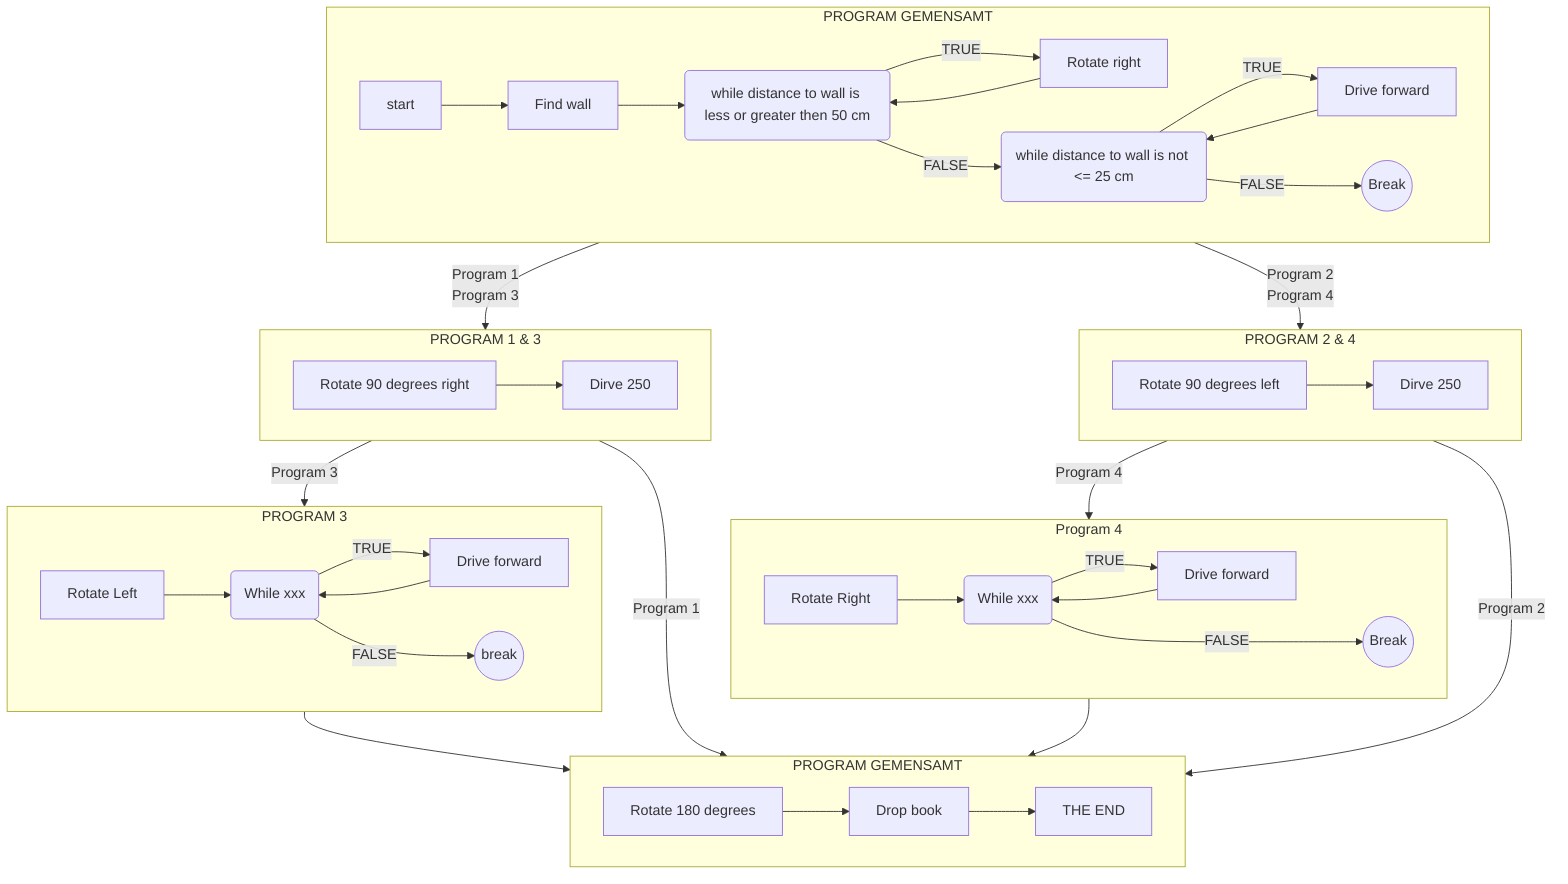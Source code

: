 flowchart TD
    subgraph P0 [PROGRAM GEMENSAMT]
    P01[start] -->FW[Find wall]
    FW -->W01(while distance to wall is less or greater then 50 cm)
    W01 -->|TRUE| W01T[Rotate right] -->W01
    W01 -->|FALSE| W02(while distance to wall is not <= 25 cm)
    W02 -->|TRUE| W02T[Drive forward] -->W02
    W02 -->|FALSE| W02Break((Break))
    end

    P0 -->|Program 1 <br/> Program 3|P13
    P0 -->|Program 2 <br/> Program 4|P24

    subgraph P13 [PROGRAM 1 & 3]
    RR[Rotate 90 degrees right]
    RR--> P13D[Dirve 250]
    end
    
    subgraph P24 [PROGRAM 2 & 4]
    RL[Rotate 90 degrees left]
    RL -->P14D[Dirve 250]
    end

    subgraph PSB [PROGRAM GEMENSAMT]
    R180[Rotate 180 degrees] --> DB[Drop book]
    DB -->TE[THE END]
    end

    subgraph P3 [PROGRAM 3]
    RL3[Rotate Left]
    RL3 --> W03(While xxx)
    W03 -->|TRUE| W3T[Drive forward] -->W03
    W03 -->|FALSE| W3Break((break))
    end
    
    subgraph P4 [Program 4]
    RR4[Rotate Right]
    RR4 --> W04(While xxx)
    W04 -->|TRUE| W04T[Drive forward] -->W04
    W04 --->|FALSE| W4Break((Break))
    end
 
    P13 -->|Program 3|P3
    P13 -->|Program 1|PSB

    P24 -->|Program 4|P4
    P24 -->|Program 2|PSB

    P3 -->PSB
    P4 -->PSB



%%    A [Hard edge] -->|Link text| B(Round edge)
%%    B --> C{Decision}
%%    C -->|One| D[Result one]
%%    C -->|Two| E[Result two]